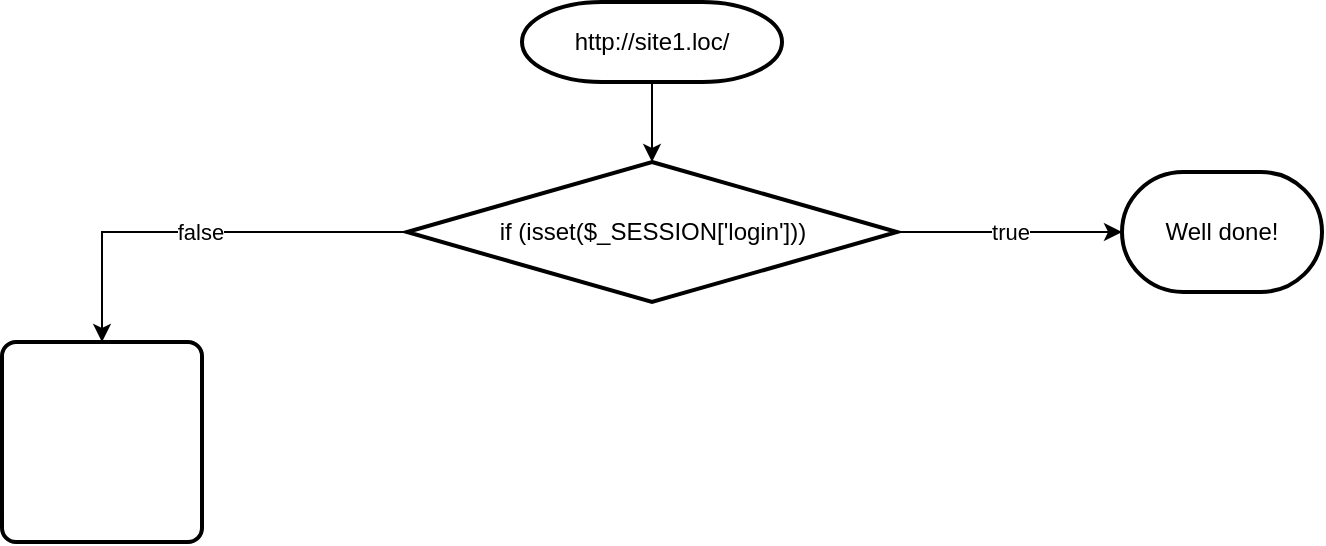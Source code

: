 <mxfile version="11.3.0" type="github" pages="1"><diagram id="uEP7DdudLn2ETp1eX1sB" name="Страница 1"><mxGraphModel dx="768" dy="692" grid="1" gridSize="10" guides="1" tooltips="1" connect="1" arrows="1" fold="1" page="1" pageScale="1" pageWidth="827" pageHeight="1169" math="0" shadow="0"><root><mxCell id="0"/><mxCell id="1" parent="0"/><mxCell id="w0aAbCrbdDxjpsNmV5yr-3" style="edgeStyle=orthogonalEdgeStyle;rounded=0;orthogonalLoop=1;jettySize=auto;html=1;exitX=0.5;exitY=1;exitDx=0;exitDy=0;exitPerimeter=0;entryX=0.5;entryY=0;entryDx=0;entryDy=0;entryPerimeter=0;" edge="1" parent="1" source="w0aAbCrbdDxjpsNmV5yr-1" target="w0aAbCrbdDxjpsNmV5yr-2"><mxGeometry relative="1" as="geometry"/></mxCell><mxCell id="w0aAbCrbdDxjpsNmV5yr-1" value="http://site1.loc/" style="strokeWidth=2;html=1;shape=mxgraph.flowchart.terminator;whiteSpace=wrap;" vertex="1" parent="1"><mxGeometry x="320" y="20" width="130" height="40" as="geometry"/></mxCell><object label="true" placeholders="1" id="w0aAbCrbdDxjpsNmV5yr-5"><mxCell style="edgeStyle=orthogonalEdgeStyle;rounded=0;orthogonalLoop=1;jettySize=auto;html=1;exitX=1;exitY=0.5;exitDx=0;exitDy=0;exitPerimeter=0;entryX=0;entryY=0.5;entryDx=0;entryDy=0;entryPerimeter=0;shadow=0;comic=0;" edge="1" parent="1" source="w0aAbCrbdDxjpsNmV5yr-2" target="w0aAbCrbdDxjpsNmV5yr-4"><mxGeometry relative="1" as="geometry"/></mxCell></object><mxCell id="w0aAbCrbdDxjpsNmV5yr-8" value="false" style="edgeStyle=orthogonalEdgeStyle;rounded=0;comic=0;orthogonalLoop=1;jettySize=auto;html=1;exitX=0;exitY=0.5;exitDx=0;exitDy=0;exitPerimeter=0;entryX=0.5;entryY=0;entryDx=0;entryDy=0;shadow=0;" edge="1" parent="1" source="w0aAbCrbdDxjpsNmV5yr-2" target="w0aAbCrbdDxjpsNmV5yr-7"><mxGeometry relative="1" as="geometry"/></mxCell><mxCell id="w0aAbCrbdDxjpsNmV5yr-2" value="if (isset($_SESSION['login']))" style="strokeWidth=2;html=1;shape=mxgraph.flowchart.decision;whiteSpace=wrap;" vertex="1" parent="1"><mxGeometry x="262.5" y="100" width="245" height="70" as="geometry"/></mxCell><mxCell id="w0aAbCrbdDxjpsNmV5yr-4" value="Well done!" style="strokeWidth=2;html=1;shape=mxgraph.flowchart.terminator;whiteSpace=wrap;" vertex="1" parent="1"><mxGeometry x="620" y="105" width="100" height="60" as="geometry"/></mxCell><mxCell id="w0aAbCrbdDxjpsNmV5yr-7" value="" style="rounded=1;whiteSpace=wrap;html=1;absoluteArcSize=1;arcSize=14;strokeWidth=2;" vertex="1" parent="1"><mxGeometry x="60" y="190" width="100" height="100" as="geometry"/></mxCell></root></mxGraphModel></diagram></mxfile>